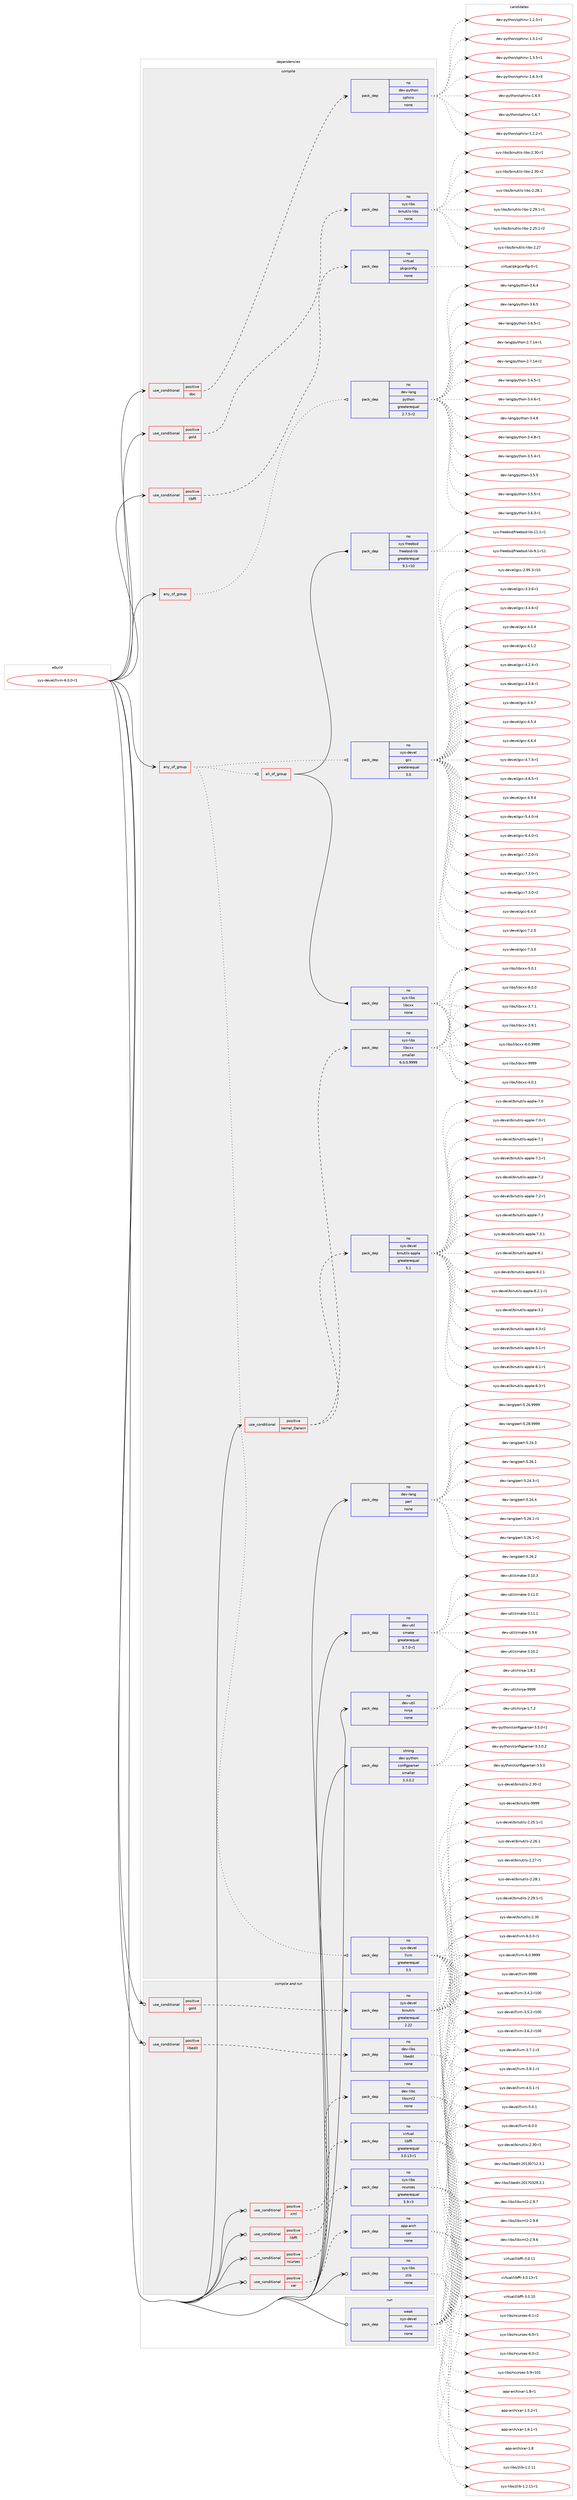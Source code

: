 digraph prolog {

# *************
# Graph options
# *************

newrank=true;
concentrate=true;
compound=true;
graph [rankdir=LR,fontname=Helvetica,fontsize=10,ranksep=1.5];#, ranksep=2.5, nodesep=0.2];
edge  [arrowhead=vee];
node  [fontname=Helvetica,fontsize=10];

# **********
# The ebuild
# **********

subgraph cluster_leftcol {
color=gray;
rank=same;
label=<<i>ebuild</i>>;
id [label="sys-devel/llvm-6.0.0-r1", color=red, width=4, href="../sys-devel/llvm-6.0.0-r1.svg"];
}

# ****************
# The dependencies
# ****************

subgraph cluster_midcol {
color=gray;
label=<<i>dependencies</i>>;
subgraph cluster_compile {
fillcolor="#eeeeee";
style=filled;
label=<<i>compile</i>>;
subgraph any40 {
dependency7113 [label=<<TABLE BORDER="0" CELLBORDER="1" CELLSPACING="0" CELLPADDING="4"><TR><TD CELLPADDING="10">any_of_group</TD></TR></TABLE>>, shape=none, color=red];subgraph pack6630 {
dependency7114 [label=<<TABLE BORDER="0" CELLBORDER="1" CELLSPACING="0" CELLPADDING="4" WIDTH="220"><TR><TD ROWSPAN="6" CELLPADDING="30">pack_dep</TD></TR><TR><TD WIDTH="110">no</TD></TR><TR><TD>dev-lang</TD></TR><TR><TD>python</TD></TR><TR><TD>greaterequal</TD></TR><TR><TD>2.7.5-r2</TD></TR></TABLE>>, shape=none, color=blue];
}
dependency7113:e -> dependency7114:w [weight=20,style="dotted",arrowhead="oinv"];
}
id:e -> dependency7113:w [weight=20,style="solid",arrowhead="vee"];
subgraph any41 {
dependency7115 [label=<<TABLE BORDER="0" CELLBORDER="1" CELLSPACING="0" CELLPADDING="4"><TR><TD CELLPADDING="10">any_of_group</TD></TR></TABLE>>, shape=none, color=red];subgraph pack6631 {
dependency7116 [label=<<TABLE BORDER="0" CELLBORDER="1" CELLSPACING="0" CELLPADDING="4" WIDTH="220"><TR><TD ROWSPAN="6" CELLPADDING="30">pack_dep</TD></TR><TR><TD WIDTH="110">no</TD></TR><TR><TD>sys-devel</TD></TR><TR><TD>gcc</TD></TR><TR><TD>greaterequal</TD></TR><TR><TD>3.0</TD></TR></TABLE>>, shape=none, color=blue];
}
dependency7115:e -> dependency7116:w [weight=20,style="dotted",arrowhead="oinv"];
subgraph pack6632 {
dependency7117 [label=<<TABLE BORDER="0" CELLBORDER="1" CELLSPACING="0" CELLPADDING="4" WIDTH="220"><TR><TD ROWSPAN="6" CELLPADDING="30">pack_dep</TD></TR><TR><TD WIDTH="110">no</TD></TR><TR><TD>sys-devel</TD></TR><TR><TD>llvm</TD></TR><TR><TD>greaterequal</TD></TR><TR><TD>3.5</TD></TR></TABLE>>, shape=none, color=blue];
}
dependency7115:e -> dependency7117:w [weight=20,style="dotted",arrowhead="oinv"];
subgraph all1 {
dependency7118 [label=<<TABLE BORDER="0" CELLBORDER="1" CELLSPACING="0" CELLPADDING="4"><TR><TD CELLPADDING="10">all_of_group</TD></TR></TABLE>>, shape=none, color=red];subgraph pack6633 {
dependency7119 [label=<<TABLE BORDER="0" CELLBORDER="1" CELLSPACING="0" CELLPADDING="4" WIDTH="220"><TR><TD ROWSPAN="6" CELLPADDING="30">pack_dep</TD></TR><TR><TD WIDTH="110">no</TD></TR><TR><TD>sys-freebsd</TD></TR><TR><TD>freebsd-lib</TD></TR><TR><TD>greaterequal</TD></TR><TR><TD>9.1-r10</TD></TR></TABLE>>, shape=none, color=blue];
}
dependency7118:e -> dependency7119:w [weight=20,style="solid",arrowhead="inv"];
subgraph pack6634 {
dependency7120 [label=<<TABLE BORDER="0" CELLBORDER="1" CELLSPACING="0" CELLPADDING="4" WIDTH="220"><TR><TD ROWSPAN="6" CELLPADDING="30">pack_dep</TD></TR><TR><TD WIDTH="110">no</TD></TR><TR><TD>sys-libs</TD></TR><TR><TD>libcxx</TD></TR><TR><TD>none</TD></TR><TR><TD></TD></TR></TABLE>>, shape=none, color=blue];
}
dependency7118:e -> dependency7120:w [weight=20,style="solid",arrowhead="inv"];
}
dependency7115:e -> dependency7118:w [weight=20,style="dotted",arrowhead="oinv"];
}
id:e -> dependency7115:w [weight=20,style="solid",arrowhead="vee"];
subgraph cond445 {
dependency7121 [label=<<TABLE BORDER="0" CELLBORDER="1" CELLSPACING="0" CELLPADDING="4"><TR><TD ROWSPAN="3" CELLPADDING="10">use_conditional</TD></TR><TR><TD>positive</TD></TR><TR><TD>doc</TD></TR></TABLE>>, shape=none, color=red];
subgraph pack6635 {
dependency7122 [label=<<TABLE BORDER="0" CELLBORDER="1" CELLSPACING="0" CELLPADDING="4" WIDTH="220"><TR><TD ROWSPAN="6" CELLPADDING="30">pack_dep</TD></TR><TR><TD WIDTH="110">no</TD></TR><TR><TD>dev-python</TD></TR><TR><TD>sphinx</TD></TR><TR><TD>none</TD></TR><TR><TD></TD></TR></TABLE>>, shape=none, color=blue];
}
dependency7121:e -> dependency7122:w [weight=20,style="dashed",arrowhead="vee"];
}
id:e -> dependency7121:w [weight=20,style="solid",arrowhead="vee"];
subgraph cond446 {
dependency7123 [label=<<TABLE BORDER="0" CELLBORDER="1" CELLSPACING="0" CELLPADDING="4"><TR><TD ROWSPAN="3" CELLPADDING="10">use_conditional</TD></TR><TR><TD>positive</TD></TR><TR><TD>gold</TD></TR></TABLE>>, shape=none, color=red];
subgraph pack6636 {
dependency7124 [label=<<TABLE BORDER="0" CELLBORDER="1" CELLSPACING="0" CELLPADDING="4" WIDTH="220"><TR><TD ROWSPAN="6" CELLPADDING="30">pack_dep</TD></TR><TR><TD WIDTH="110">no</TD></TR><TR><TD>sys-libs</TD></TR><TR><TD>binutils-libs</TD></TR><TR><TD>none</TD></TR><TR><TD></TD></TR></TABLE>>, shape=none, color=blue];
}
dependency7123:e -> dependency7124:w [weight=20,style="dashed",arrowhead="vee"];
}
id:e -> dependency7123:w [weight=20,style="solid",arrowhead="vee"];
subgraph cond447 {
dependency7125 [label=<<TABLE BORDER="0" CELLBORDER="1" CELLSPACING="0" CELLPADDING="4"><TR><TD ROWSPAN="3" CELLPADDING="10">use_conditional</TD></TR><TR><TD>positive</TD></TR><TR><TD>kernel_Darwin</TD></TR></TABLE>>, shape=none, color=red];
subgraph pack6637 {
dependency7126 [label=<<TABLE BORDER="0" CELLBORDER="1" CELLSPACING="0" CELLPADDING="4" WIDTH="220"><TR><TD ROWSPAN="6" CELLPADDING="30">pack_dep</TD></TR><TR><TD WIDTH="110">no</TD></TR><TR><TD>sys-libs</TD></TR><TR><TD>libcxx</TD></TR><TR><TD>smaller</TD></TR><TR><TD>6.0.0.9999</TD></TR></TABLE>>, shape=none, color=blue];
}
dependency7125:e -> dependency7126:w [weight=20,style="dashed",arrowhead="vee"];
subgraph pack6638 {
dependency7127 [label=<<TABLE BORDER="0" CELLBORDER="1" CELLSPACING="0" CELLPADDING="4" WIDTH="220"><TR><TD ROWSPAN="6" CELLPADDING="30">pack_dep</TD></TR><TR><TD WIDTH="110">no</TD></TR><TR><TD>sys-devel</TD></TR><TR><TD>binutils-apple</TD></TR><TR><TD>greaterequal</TD></TR><TR><TD>5.1</TD></TR></TABLE>>, shape=none, color=blue];
}
dependency7125:e -> dependency7127:w [weight=20,style="dashed",arrowhead="vee"];
}
id:e -> dependency7125:w [weight=20,style="solid",arrowhead="vee"];
subgraph cond448 {
dependency7128 [label=<<TABLE BORDER="0" CELLBORDER="1" CELLSPACING="0" CELLPADDING="4"><TR><TD ROWSPAN="3" CELLPADDING="10">use_conditional</TD></TR><TR><TD>positive</TD></TR><TR><TD>libffi</TD></TR></TABLE>>, shape=none, color=red];
subgraph pack6639 {
dependency7129 [label=<<TABLE BORDER="0" CELLBORDER="1" CELLSPACING="0" CELLPADDING="4" WIDTH="220"><TR><TD ROWSPAN="6" CELLPADDING="30">pack_dep</TD></TR><TR><TD WIDTH="110">no</TD></TR><TR><TD>virtual</TD></TR><TR><TD>pkgconfig</TD></TR><TR><TD>none</TD></TR><TR><TD></TD></TR></TABLE>>, shape=none, color=blue];
}
dependency7128:e -> dependency7129:w [weight=20,style="dashed",arrowhead="vee"];
}
id:e -> dependency7128:w [weight=20,style="solid",arrowhead="vee"];
subgraph pack6640 {
dependency7130 [label=<<TABLE BORDER="0" CELLBORDER="1" CELLSPACING="0" CELLPADDING="4" WIDTH="220"><TR><TD ROWSPAN="6" CELLPADDING="30">pack_dep</TD></TR><TR><TD WIDTH="110">no</TD></TR><TR><TD>dev-lang</TD></TR><TR><TD>perl</TD></TR><TR><TD>none</TD></TR><TR><TD></TD></TR></TABLE>>, shape=none, color=blue];
}
id:e -> dependency7130:w [weight=20,style="solid",arrowhead="vee"];
subgraph pack6641 {
dependency7131 [label=<<TABLE BORDER="0" CELLBORDER="1" CELLSPACING="0" CELLPADDING="4" WIDTH="220"><TR><TD ROWSPAN="6" CELLPADDING="30">pack_dep</TD></TR><TR><TD WIDTH="110">no</TD></TR><TR><TD>dev-util</TD></TR><TR><TD>cmake</TD></TR><TR><TD>greaterequal</TD></TR><TR><TD>3.7.0-r1</TD></TR></TABLE>>, shape=none, color=blue];
}
id:e -> dependency7131:w [weight=20,style="solid",arrowhead="vee"];
subgraph pack6642 {
dependency7132 [label=<<TABLE BORDER="0" CELLBORDER="1" CELLSPACING="0" CELLPADDING="4" WIDTH="220"><TR><TD ROWSPAN="6" CELLPADDING="30">pack_dep</TD></TR><TR><TD WIDTH="110">no</TD></TR><TR><TD>dev-util</TD></TR><TR><TD>ninja</TD></TR><TR><TD>none</TD></TR><TR><TD></TD></TR></TABLE>>, shape=none, color=blue];
}
id:e -> dependency7132:w [weight=20,style="solid",arrowhead="vee"];
subgraph pack6643 {
dependency7133 [label=<<TABLE BORDER="0" CELLBORDER="1" CELLSPACING="0" CELLPADDING="4" WIDTH="220"><TR><TD ROWSPAN="6" CELLPADDING="30">pack_dep</TD></TR><TR><TD WIDTH="110">strong</TD></TR><TR><TD>dev-python</TD></TR><TR><TD>configparser</TD></TR><TR><TD>smaller</TD></TR><TR><TD>3.3.0.2</TD></TR></TABLE>>, shape=none, color=blue];
}
id:e -> dependency7133:w [weight=20,style="solid",arrowhead="vee"];
}
subgraph cluster_compileandrun {
fillcolor="#eeeeee";
style=filled;
label=<<i>compile and run</i>>;
subgraph cond449 {
dependency7134 [label=<<TABLE BORDER="0" CELLBORDER="1" CELLSPACING="0" CELLPADDING="4"><TR><TD ROWSPAN="3" CELLPADDING="10">use_conditional</TD></TR><TR><TD>positive</TD></TR><TR><TD>gold</TD></TR></TABLE>>, shape=none, color=red];
subgraph pack6644 {
dependency7135 [label=<<TABLE BORDER="0" CELLBORDER="1" CELLSPACING="0" CELLPADDING="4" WIDTH="220"><TR><TD ROWSPAN="6" CELLPADDING="30">pack_dep</TD></TR><TR><TD WIDTH="110">no</TD></TR><TR><TD>sys-devel</TD></TR><TR><TD>binutils</TD></TR><TR><TD>greaterequal</TD></TR><TR><TD>2.22</TD></TR></TABLE>>, shape=none, color=blue];
}
dependency7134:e -> dependency7135:w [weight=20,style="dashed",arrowhead="vee"];
}
id:e -> dependency7134:w [weight=20,style="solid",arrowhead="odotvee"];
subgraph cond450 {
dependency7136 [label=<<TABLE BORDER="0" CELLBORDER="1" CELLSPACING="0" CELLPADDING="4"><TR><TD ROWSPAN="3" CELLPADDING="10">use_conditional</TD></TR><TR><TD>positive</TD></TR><TR><TD>libedit</TD></TR></TABLE>>, shape=none, color=red];
subgraph pack6645 {
dependency7137 [label=<<TABLE BORDER="0" CELLBORDER="1" CELLSPACING="0" CELLPADDING="4" WIDTH="220"><TR><TD ROWSPAN="6" CELLPADDING="30">pack_dep</TD></TR><TR><TD WIDTH="110">no</TD></TR><TR><TD>dev-libs</TD></TR><TR><TD>libedit</TD></TR><TR><TD>none</TD></TR><TR><TD></TD></TR></TABLE>>, shape=none, color=blue];
}
dependency7136:e -> dependency7137:w [weight=20,style="dashed",arrowhead="vee"];
}
id:e -> dependency7136:w [weight=20,style="solid",arrowhead="odotvee"];
subgraph cond451 {
dependency7138 [label=<<TABLE BORDER="0" CELLBORDER="1" CELLSPACING="0" CELLPADDING="4"><TR><TD ROWSPAN="3" CELLPADDING="10">use_conditional</TD></TR><TR><TD>positive</TD></TR><TR><TD>libffi</TD></TR></TABLE>>, shape=none, color=red];
subgraph pack6646 {
dependency7139 [label=<<TABLE BORDER="0" CELLBORDER="1" CELLSPACING="0" CELLPADDING="4" WIDTH="220"><TR><TD ROWSPAN="6" CELLPADDING="30">pack_dep</TD></TR><TR><TD WIDTH="110">no</TD></TR><TR><TD>virtual</TD></TR><TR><TD>libffi</TD></TR><TR><TD>greaterequal</TD></TR><TR><TD>3.0.13-r1</TD></TR></TABLE>>, shape=none, color=blue];
}
dependency7138:e -> dependency7139:w [weight=20,style="dashed",arrowhead="vee"];
}
id:e -> dependency7138:w [weight=20,style="solid",arrowhead="odotvee"];
subgraph cond452 {
dependency7140 [label=<<TABLE BORDER="0" CELLBORDER="1" CELLSPACING="0" CELLPADDING="4"><TR><TD ROWSPAN="3" CELLPADDING="10">use_conditional</TD></TR><TR><TD>positive</TD></TR><TR><TD>ncurses</TD></TR></TABLE>>, shape=none, color=red];
subgraph pack6647 {
dependency7141 [label=<<TABLE BORDER="0" CELLBORDER="1" CELLSPACING="0" CELLPADDING="4" WIDTH="220"><TR><TD ROWSPAN="6" CELLPADDING="30">pack_dep</TD></TR><TR><TD WIDTH="110">no</TD></TR><TR><TD>sys-libs</TD></TR><TR><TD>ncurses</TD></TR><TR><TD>greaterequal</TD></TR><TR><TD>5.9-r3</TD></TR></TABLE>>, shape=none, color=blue];
}
dependency7140:e -> dependency7141:w [weight=20,style="dashed",arrowhead="vee"];
}
id:e -> dependency7140:w [weight=20,style="solid",arrowhead="odotvee"];
subgraph cond453 {
dependency7142 [label=<<TABLE BORDER="0" CELLBORDER="1" CELLSPACING="0" CELLPADDING="4"><TR><TD ROWSPAN="3" CELLPADDING="10">use_conditional</TD></TR><TR><TD>positive</TD></TR><TR><TD>xar</TD></TR></TABLE>>, shape=none, color=red];
subgraph pack6648 {
dependency7143 [label=<<TABLE BORDER="0" CELLBORDER="1" CELLSPACING="0" CELLPADDING="4" WIDTH="220"><TR><TD ROWSPAN="6" CELLPADDING="30">pack_dep</TD></TR><TR><TD WIDTH="110">no</TD></TR><TR><TD>app-arch</TD></TR><TR><TD>xar</TD></TR><TR><TD>none</TD></TR><TR><TD></TD></TR></TABLE>>, shape=none, color=blue];
}
dependency7142:e -> dependency7143:w [weight=20,style="dashed",arrowhead="vee"];
}
id:e -> dependency7142:w [weight=20,style="solid",arrowhead="odotvee"];
subgraph cond454 {
dependency7144 [label=<<TABLE BORDER="0" CELLBORDER="1" CELLSPACING="0" CELLPADDING="4"><TR><TD ROWSPAN="3" CELLPADDING="10">use_conditional</TD></TR><TR><TD>positive</TD></TR><TR><TD>xml</TD></TR></TABLE>>, shape=none, color=red];
subgraph pack6649 {
dependency7145 [label=<<TABLE BORDER="0" CELLBORDER="1" CELLSPACING="0" CELLPADDING="4" WIDTH="220"><TR><TD ROWSPAN="6" CELLPADDING="30">pack_dep</TD></TR><TR><TD WIDTH="110">no</TD></TR><TR><TD>dev-libs</TD></TR><TR><TD>libxml2</TD></TR><TR><TD>none</TD></TR><TR><TD></TD></TR></TABLE>>, shape=none, color=blue];
}
dependency7144:e -> dependency7145:w [weight=20,style="dashed",arrowhead="vee"];
}
id:e -> dependency7144:w [weight=20,style="solid",arrowhead="odotvee"];
subgraph pack6650 {
dependency7146 [label=<<TABLE BORDER="0" CELLBORDER="1" CELLSPACING="0" CELLPADDING="4" WIDTH="220"><TR><TD ROWSPAN="6" CELLPADDING="30">pack_dep</TD></TR><TR><TD WIDTH="110">no</TD></TR><TR><TD>sys-libs</TD></TR><TR><TD>zlib</TD></TR><TR><TD>none</TD></TR><TR><TD></TD></TR></TABLE>>, shape=none, color=blue];
}
id:e -> dependency7146:w [weight=20,style="solid",arrowhead="odotvee"];
}
subgraph cluster_run {
fillcolor="#eeeeee";
style=filled;
label=<<i>run</i>>;
subgraph pack6651 {
dependency7147 [label=<<TABLE BORDER="0" CELLBORDER="1" CELLSPACING="0" CELLPADDING="4" WIDTH="220"><TR><TD ROWSPAN="6" CELLPADDING="30">pack_dep</TD></TR><TR><TD WIDTH="110">weak</TD></TR><TR><TD>sys-devel</TD></TR><TR><TD>llvm</TD></TR><TR><TD>none</TD></TR><TR><TD></TD></TR></TABLE>>, shape=none, color=blue];
}
id:e -> dependency7147:w [weight=20,style="solid",arrowhead="odot"];
}
}

# **************
# The candidates
# **************

subgraph cluster_choices {
rank=same;
color=gray;
label=<<i>candidates</i>>;

subgraph choice6630 {
color=black;
nodesep=1;
choice100101118451089711010347112121116104111110455046554649524511449 [label="dev-lang/python-2.7.14-r1", color=red, width=4,href="../dev-lang/python-2.7.14-r1.svg"];
choice100101118451089711010347112121116104111110455046554649524511450 [label="dev-lang/python-2.7.14-r2", color=red, width=4,href="../dev-lang/python-2.7.14-r2.svg"];
choice1001011184510897110103471121211161041111104551465246534511449 [label="dev-lang/python-3.4.5-r1", color=red, width=4,href="../dev-lang/python-3.4.5-r1.svg"];
choice1001011184510897110103471121211161041111104551465246544511449 [label="dev-lang/python-3.4.6-r1", color=red, width=4,href="../dev-lang/python-3.4.6-r1.svg"];
choice100101118451089711010347112121116104111110455146524656 [label="dev-lang/python-3.4.8", color=red, width=4,href="../dev-lang/python-3.4.8.svg"];
choice1001011184510897110103471121211161041111104551465246564511449 [label="dev-lang/python-3.4.8-r1", color=red, width=4,href="../dev-lang/python-3.4.8-r1.svg"];
choice1001011184510897110103471121211161041111104551465346524511449 [label="dev-lang/python-3.5.4-r1", color=red, width=4,href="../dev-lang/python-3.5.4-r1.svg"];
choice100101118451089711010347112121116104111110455146534653 [label="dev-lang/python-3.5.5", color=red, width=4,href="../dev-lang/python-3.5.5.svg"];
choice1001011184510897110103471121211161041111104551465346534511449 [label="dev-lang/python-3.5.5-r1", color=red, width=4,href="../dev-lang/python-3.5.5-r1.svg"];
choice1001011184510897110103471121211161041111104551465446514511449 [label="dev-lang/python-3.6.3-r1", color=red, width=4,href="../dev-lang/python-3.6.3-r1.svg"];
choice100101118451089711010347112121116104111110455146544652 [label="dev-lang/python-3.6.4", color=red, width=4,href="../dev-lang/python-3.6.4.svg"];
choice100101118451089711010347112121116104111110455146544653 [label="dev-lang/python-3.6.5", color=red, width=4,href="../dev-lang/python-3.6.5.svg"];
choice1001011184510897110103471121211161041111104551465446534511449 [label="dev-lang/python-3.6.5-r1", color=red, width=4,href="../dev-lang/python-3.6.5-r1.svg"];
dependency7114:e -> choice100101118451089711010347112121116104111110455046554649524511449:w [style=dotted,weight="100"];
dependency7114:e -> choice100101118451089711010347112121116104111110455046554649524511450:w [style=dotted,weight="100"];
dependency7114:e -> choice1001011184510897110103471121211161041111104551465246534511449:w [style=dotted,weight="100"];
dependency7114:e -> choice1001011184510897110103471121211161041111104551465246544511449:w [style=dotted,weight="100"];
dependency7114:e -> choice100101118451089711010347112121116104111110455146524656:w [style=dotted,weight="100"];
dependency7114:e -> choice1001011184510897110103471121211161041111104551465246564511449:w [style=dotted,weight="100"];
dependency7114:e -> choice1001011184510897110103471121211161041111104551465346524511449:w [style=dotted,weight="100"];
dependency7114:e -> choice100101118451089711010347112121116104111110455146534653:w [style=dotted,weight="100"];
dependency7114:e -> choice1001011184510897110103471121211161041111104551465346534511449:w [style=dotted,weight="100"];
dependency7114:e -> choice1001011184510897110103471121211161041111104551465446514511449:w [style=dotted,weight="100"];
dependency7114:e -> choice100101118451089711010347112121116104111110455146544652:w [style=dotted,weight="100"];
dependency7114:e -> choice100101118451089711010347112121116104111110455146544653:w [style=dotted,weight="100"];
dependency7114:e -> choice1001011184510897110103471121211161041111104551465446534511449:w [style=dotted,weight="100"];
}
subgraph choice6631 {
color=black;
nodesep=1;
choice11512111545100101118101108471039999455446524648 [label="sys-devel/gcc-6.4.0", color=red, width=4,href="../sys-devel/gcc-6.4.0.svg"];
choice11512111545100101118101108471039999455546504648 [label="sys-devel/gcc-7.2.0", color=red, width=4,href="../sys-devel/gcc-7.2.0.svg"];
choice11512111545100101118101108471039999455546514648 [label="sys-devel/gcc-7.3.0", color=red, width=4,href="../sys-devel/gcc-7.3.0.svg"];
choice1151211154510010111810110847103999945504657534651451144948 [label="sys-devel/gcc-2.95.3-r10", color=red, width=4,href="../sys-devel/gcc-2.95.3-r10.svg"];
choice115121115451001011181011084710399994551465146544511449 [label="sys-devel/gcc-3.3.6-r1", color=red, width=4,href="../sys-devel/gcc-3.3.6-r1.svg"];
choice115121115451001011181011084710399994551465246544511450 [label="sys-devel/gcc-3.4.6-r2", color=red, width=4,href="../sys-devel/gcc-3.4.6-r2.svg"];
choice11512111545100101118101108471039999455246484652 [label="sys-devel/gcc-4.0.4", color=red, width=4,href="../sys-devel/gcc-4.0.4.svg"];
choice11512111545100101118101108471039999455246494650 [label="sys-devel/gcc-4.1.2", color=red, width=4,href="../sys-devel/gcc-4.1.2.svg"];
choice115121115451001011181011084710399994552465046524511449 [label="sys-devel/gcc-4.2.4-r1", color=red, width=4,href="../sys-devel/gcc-4.2.4-r1.svg"];
choice115121115451001011181011084710399994552465146544511449 [label="sys-devel/gcc-4.3.6-r1", color=red, width=4,href="../sys-devel/gcc-4.3.6-r1.svg"];
choice11512111545100101118101108471039999455246524655 [label="sys-devel/gcc-4.4.7", color=red, width=4,href="../sys-devel/gcc-4.4.7.svg"];
choice11512111545100101118101108471039999455246534652 [label="sys-devel/gcc-4.5.4", color=red, width=4,href="../sys-devel/gcc-4.5.4.svg"];
choice11512111545100101118101108471039999455246544652 [label="sys-devel/gcc-4.6.4", color=red, width=4,href="../sys-devel/gcc-4.6.4.svg"];
choice115121115451001011181011084710399994552465546524511449 [label="sys-devel/gcc-4.7.4-r1", color=red, width=4,href="../sys-devel/gcc-4.7.4-r1.svg"];
choice115121115451001011181011084710399994552465646534511449 [label="sys-devel/gcc-4.8.5-r1", color=red, width=4,href="../sys-devel/gcc-4.8.5-r1.svg"];
choice11512111545100101118101108471039999455246574652 [label="sys-devel/gcc-4.9.4", color=red, width=4,href="../sys-devel/gcc-4.9.4.svg"];
choice115121115451001011181011084710399994553465246484511452 [label="sys-devel/gcc-5.4.0-r4", color=red, width=4,href="../sys-devel/gcc-5.4.0-r4.svg"];
choice115121115451001011181011084710399994554465246484511449 [label="sys-devel/gcc-6.4.0-r1", color=red, width=4,href="../sys-devel/gcc-6.4.0-r1.svg"];
choice115121115451001011181011084710399994555465046484511449 [label="sys-devel/gcc-7.2.0-r1", color=red, width=4,href="../sys-devel/gcc-7.2.0-r1.svg"];
choice115121115451001011181011084710399994555465146484511449 [label="sys-devel/gcc-7.3.0-r1", color=red, width=4,href="../sys-devel/gcc-7.3.0-r1.svg"];
choice115121115451001011181011084710399994555465146484511450 [label="sys-devel/gcc-7.3.0-r2", color=red, width=4,href="../sys-devel/gcc-7.3.0-r2.svg"];
dependency7116:e -> choice11512111545100101118101108471039999455446524648:w [style=dotted,weight="100"];
dependency7116:e -> choice11512111545100101118101108471039999455546504648:w [style=dotted,weight="100"];
dependency7116:e -> choice11512111545100101118101108471039999455546514648:w [style=dotted,weight="100"];
dependency7116:e -> choice1151211154510010111810110847103999945504657534651451144948:w [style=dotted,weight="100"];
dependency7116:e -> choice115121115451001011181011084710399994551465146544511449:w [style=dotted,weight="100"];
dependency7116:e -> choice115121115451001011181011084710399994551465246544511450:w [style=dotted,weight="100"];
dependency7116:e -> choice11512111545100101118101108471039999455246484652:w [style=dotted,weight="100"];
dependency7116:e -> choice11512111545100101118101108471039999455246494650:w [style=dotted,weight="100"];
dependency7116:e -> choice115121115451001011181011084710399994552465046524511449:w [style=dotted,weight="100"];
dependency7116:e -> choice115121115451001011181011084710399994552465146544511449:w [style=dotted,weight="100"];
dependency7116:e -> choice11512111545100101118101108471039999455246524655:w [style=dotted,weight="100"];
dependency7116:e -> choice11512111545100101118101108471039999455246534652:w [style=dotted,weight="100"];
dependency7116:e -> choice11512111545100101118101108471039999455246544652:w [style=dotted,weight="100"];
dependency7116:e -> choice115121115451001011181011084710399994552465546524511449:w [style=dotted,weight="100"];
dependency7116:e -> choice115121115451001011181011084710399994552465646534511449:w [style=dotted,weight="100"];
dependency7116:e -> choice11512111545100101118101108471039999455246574652:w [style=dotted,weight="100"];
dependency7116:e -> choice115121115451001011181011084710399994553465246484511452:w [style=dotted,weight="100"];
dependency7116:e -> choice115121115451001011181011084710399994554465246484511449:w [style=dotted,weight="100"];
dependency7116:e -> choice115121115451001011181011084710399994555465046484511449:w [style=dotted,weight="100"];
dependency7116:e -> choice115121115451001011181011084710399994555465146484511449:w [style=dotted,weight="100"];
dependency7116:e -> choice115121115451001011181011084710399994555465146484511450:w [style=dotted,weight="100"];
}
subgraph choice6632 {
color=black;
nodesep=1;
choice115121115451001011181011084710810811810945514652465045114494848 [label="sys-devel/llvm-3.4.2-r100", color=red, width=4,href="../sys-devel/llvm-3.4.2-r100.svg"];
choice115121115451001011181011084710810811810945514653465045114494848 [label="sys-devel/llvm-3.5.2-r100", color=red, width=4,href="../sys-devel/llvm-3.5.2-r100.svg"];
choice115121115451001011181011084710810811810945514654465045114494848 [label="sys-devel/llvm-3.6.2-r100", color=red, width=4,href="../sys-devel/llvm-3.6.2-r100.svg"];
choice11512111545100101118101108471081081181094551465546494511451 [label="sys-devel/llvm-3.7.1-r3", color=red, width=4,href="../sys-devel/llvm-3.7.1-r3.svg"];
choice11512111545100101118101108471081081181094551465746494511449 [label="sys-devel/llvm-3.9.1-r1", color=red, width=4,href="../sys-devel/llvm-3.9.1-r1.svg"];
choice11512111545100101118101108471081081181094552464846494511449 [label="sys-devel/llvm-4.0.1-r1", color=red, width=4,href="../sys-devel/llvm-4.0.1-r1.svg"];
choice1151211154510010111810110847108108118109455346484649 [label="sys-devel/llvm-5.0.1", color=red, width=4,href="../sys-devel/llvm-5.0.1.svg"];
choice1151211154510010111810110847108108118109455446484648 [label="sys-devel/llvm-6.0.0", color=red, width=4,href="../sys-devel/llvm-6.0.0.svg"];
choice11512111545100101118101108471081081181094554464846484511449 [label="sys-devel/llvm-6.0.0-r1", color=red, width=4,href="../sys-devel/llvm-6.0.0-r1.svg"];
choice1151211154510010111810110847108108118109455446484657575757 [label="sys-devel/llvm-6.0.9999", color=red, width=4,href="../sys-devel/llvm-6.0.9999.svg"];
choice11512111545100101118101108471081081181094557575757 [label="sys-devel/llvm-9999", color=red, width=4,href="../sys-devel/llvm-9999.svg"];
dependency7117:e -> choice115121115451001011181011084710810811810945514652465045114494848:w [style=dotted,weight="100"];
dependency7117:e -> choice115121115451001011181011084710810811810945514653465045114494848:w [style=dotted,weight="100"];
dependency7117:e -> choice115121115451001011181011084710810811810945514654465045114494848:w [style=dotted,weight="100"];
dependency7117:e -> choice11512111545100101118101108471081081181094551465546494511451:w [style=dotted,weight="100"];
dependency7117:e -> choice11512111545100101118101108471081081181094551465746494511449:w [style=dotted,weight="100"];
dependency7117:e -> choice11512111545100101118101108471081081181094552464846494511449:w [style=dotted,weight="100"];
dependency7117:e -> choice1151211154510010111810110847108108118109455346484649:w [style=dotted,weight="100"];
dependency7117:e -> choice1151211154510010111810110847108108118109455446484648:w [style=dotted,weight="100"];
dependency7117:e -> choice11512111545100101118101108471081081181094554464846484511449:w [style=dotted,weight="100"];
dependency7117:e -> choice1151211154510010111810110847108108118109455446484657575757:w [style=dotted,weight="100"];
dependency7117:e -> choice11512111545100101118101108471081081181094557575757:w [style=dotted,weight="100"];
}
subgraph choice6633 {
color=black;
nodesep=1;
choice11512111545102114101101981151004710211410110198115100451081059845494946494511449 [label="sys-freebsd/freebsd-lib-11.1-r1", color=red, width=4,href="../sys-freebsd/freebsd-lib-11.1-r1.svg"];
choice11512111545102114101101981151004710211410110198115100451081059845574649451144949 [label="sys-freebsd/freebsd-lib-9.1-r11", color=red, width=4,href="../sys-freebsd/freebsd-lib-9.1-r11.svg"];
dependency7119:e -> choice11512111545102114101101981151004710211410110198115100451081059845494946494511449:w [style=dotted,weight="100"];
dependency7119:e -> choice11512111545102114101101981151004710211410110198115100451081059845574649451144949:w [style=dotted,weight="100"];
}
subgraph choice6634 {
color=black;
nodesep=1;
choice1151211154510810598115471081059899120120455146554649 [label="sys-libs/libcxx-3.7.1", color=red, width=4,href="../sys-libs/libcxx-3.7.1.svg"];
choice1151211154510810598115471081059899120120455146574649 [label="sys-libs/libcxx-3.9.1", color=red, width=4,href="../sys-libs/libcxx-3.9.1.svg"];
choice1151211154510810598115471081059899120120455246484649 [label="sys-libs/libcxx-4.0.1", color=red, width=4,href="../sys-libs/libcxx-4.0.1.svg"];
choice1151211154510810598115471081059899120120455346484649 [label="sys-libs/libcxx-5.0.1", color=red, width=4,href="../sys-libs/libcxx-5.0.1.svg"];
choice1151211154510810598115471081059899120120455446484648 [label="sys-libs/libcxx-6.0.0", color=red, width=4,href="../sys-libs/libcxx-6.0.0.svg"];
choice1151211154510810598115471081059899120120455446484657575757 [label="sys-libs/libcxx-6.0.9999", color=red, width=4,href="../sys-libs/libcxx-6.0.9999.svg"];
choice11512111545108105981154710810598991201204557575757 [label="sys-libs/libcxx-9999", color=red, width=4,href="../sys-libs/libcxx-9999.svg"];
dependency7120:e -> choice1151211154510810598115471081059899120120455146554649:w [style=dotted,weight="100"];
dependency7120:e -> choice1151211154510810598115471081059899120120455146574649:w [style=dotted,weight="100"];
dependency7120:e -> choice1151211154510810598115471081059899120120455246484649:w [style=dotted,weight="100"];
dependency7120:e -> choice1151211154510810598115471081059899120120455346484649:w [style=dotted,weight="100"];
dependency7120:e -> choice1151211154510810598115471081059899120120455446484648:w [style=dotted,weight="100"];
dependency7120:e -> choice1151211154510810598115471081059899120120455446484657575757:w [style=dotted,weight="100"];
dependency7120:e -> choice11512111545108105981154710810598991201204557575757:w [style=dotted,weight="100"];
}
subgraph choice6635 {
color=black;
nodesep=1;
choice10010111845112121116104111110471151121041051101204549465046504511449 [label="dev-python/sphinx-1.2.2-r1", color=red, width=4,href="../dev-python/sphinx-1.2.2-r1.svg"];
choice10010111845112121116104111110471151121041051101204549465046514511449 [label="dev-python/sphinx-1.2.3-r1", color=red, width=4,href="../dev-python/sphinx-1.2.3-r1.svg"];
choice10010111845112121116104111110471151121041051101204549465146494511450 [label="dev-python/sphinx-1.3.1-r2", color=red, width=4,href="../dev-python/sphinx-1.3.1-r2.svg"];
choice10010111845112121116104111110471151121041051101204549465146534511449 [label="dev-python/sphinx-1.3.5-r1", color=red, width=4,href="../dev-python/sphinx-1.3.5-r1.svg"];
choice10010111845112121116104111110471151121041051101204549465446514511451 [label="dev-python/sphinx-1.6.3-r3", color=red, width=4,href="../dev-python/sphinx-1.6.3-r3.svg"];
choice1001011184511212111610411111047115112104105110120454946544653 [label="dev-python/sphinx-1.6.5", color=red, width=4,href="../dev-python/sphinx-1.6.5.svg"];
choice1001011184511212111610411111047115112104105110120454946544655 [label="dev-python/sphinx-1.6.7", color=red, width=4,href="../dev-python/sphinx-1.6.7.svg"];
dependency7122:e -> choice10010111845112121116104111110471151121041051101204549465046504511449:w [style=dotted,weight="100"];
dependency7122:e -> choice10010111845112121116104111110471151121041051101204549465046514511449:w [style=dotted,weight="100"];
dependency7122:e -> choice10010111845112121116104111110471151121041051101204549465146494511450:w [style=dotted,weight="100"];
dependency7122:e -> choice10010111845112121116104111110471151121041051101204549465146534511449:w [style=dotted,weight="100"];
dependency7122:e -> choice10010111845112121116104111110471151121041051101204549465446514511451:w [style=dotted,weight="100"];
dependency7122:e -> choice1001011184511212111610411111047115112104105110120454946544653:w [style=dotted,weight="100"];
dependency7122:e -> choice1001011184511212111610411111047115112104105110120454946544655:w [style=dotted,weight="100"];
}
subgraph choice6636 {
color=black;
nodesep=1;
choice115121115451081059811547981051101171161051081154510810598115455046505346494511450 [label="sys-libs/binutils-libs-2.25.1-r2", color=red, width=4,href="../sys-libs/binutils-libs-2.25.1-r2.svg"];
choice1151211154510810598115479810511011711610510811545108105981154550465055 [label="sys-libs/binutils-libs-2.27", color=red, width=4,href="../sys-libs/binutils-libs-2.27.svg"];
choice11512111545108105981154798105110117116105108115451081059811545504650564649 [label="sys-libs/binutils-libs-2.28.1", color=red, width=4,href="../sys-libs/binutils-libs-2.28.1.svg"];
choice115121115451081059811547981051101171161051081154510810598115455046505746494511449 [label="sys-libs/binutils-libs-2.29.1-r1", color=red, width=4,href="../sys-libs/binutils-libs-2.29.1-r1.svg"];
choice11512111545108105981154798105110117116105108115451081059811545504651484511449 [label="sys-libs/binutils-libs-2.30-r1", color=red, width=4,href="../sys-libs/binutils-libs-2.30-r1.svg"];
choice11512111545108105981154798105110117116105108115451081059811545504651484511450 [label="sys-libs/binutils-libs-2.30-r2", color=red, width=4,href="../sys-libs/binutils-libs-2.30-r2.svg"];
dependency7124:e -> choice115121115451081059811547981051101171161051081154510810598115455046505346494511450:w [style=dotted,weight="100"];
dependency7124:e -> choice1151211154510810598115479810511011711610510811545108105981154550465055:w [style=dotted,weight="100"];
dependency7124:e -> choice11512111545108105981154798105110117116105108115451081059811545504650564649:w [style=dotted,weight="100"];
dependency7124:e -> choice115121115451081059811547981051101171161051081154510810598115455046505746494511449:w [style=dotted,weight="100"];
dependency7124:e -> choice11512111545108105981154798105110117116105108115451081059811545504651484511449:w [style=dotted,weight="100"];
dependency7124:e -> choice11512111545108105981154798105110117116105108115451081059811545504651484511450:w [style=dotted,weight="100"];
}
subgraph choice6637 {
color=black;
nodesep=1;
choice1151211154510810598115471081059899120120455146554649 [label="sys-libs/libcxx-3.7.1", color=red, width=4,href="../sys-libs/libcxx-3.7.1.svg"];
choice1151211154510810598115471081059899120120455146574649 [label="sys-libs/libcxx-3.9.1", color=red, width=4,href="../sys-libs/libcxx-3.9.1.svg"];
choice1151211154510810598115471081059899120120455246484649 [label="sys-libs/libcxx-4.0.1", color=red, width=4,href="../sys-libs/libcxx-4.0.1.svg"];
choice1151211154510810598115471081059899120120455346484649 [label="sys-libs/libcxx-5.0.1", color=red, width=4,href="../sys-libs/libcxx-5.0.1.svg"];
choice1151211154510810598115471081059899120120455446484648 [label="sys-libs/libcxx-6.0.0", color=red, width=4,href="../sys-libs/libcxx-6.0.0.svg"];
choice1151211154510810598115471081059899120120455446484657575757 [label="sys-libs/libcxx-6.0.9999", color=red, width=4,href="../sys-libs/libcxx-6.0.9999.svg"];
choice11512111545108105981154710810598991201204557575757 [label="sys-libs/libcxx-9999", color=red, width=4,href="../sys-libs/libcxx-9999.svg"];
dependency7126:e -> choice1151211154510810598115471081059899120120455146554649:w [style=dotted,weight="100"];
dependency7126:e -> choice1151211154510810598115471081059899120120455146574649:w [style=dotted,weight="100"];
dependency7126:e -> choice1151211154510810598115471081059899120120455246484649:w [style=dotted,weight="100"];
dependency7126:e -> choice1151211154510810598115471081059899120120455346484649:w [style=dotted,weight="100"];
dependency7126:e -> choice1151211154510810598115471081059899120120455446484648:w [style=dotted,weight="100"];
dependency7126:e -> choice1151211154510810598115471081059899120120455446484657575757:w [style=dotted,weight="100"];
dependency7126:e -> choice11512111545108105981154710810598991201204557575757:w [style=dotted,weight="100"];
}
subgraph choice6638 {
color=black;
nodesep=1;
choice115121115451001011181011084798105110117116105108115459711211210810145514650 [label="sys-devel/binutils-apple-3.2", color=red, width=4,href="../sys-devel/binutils-apple-3.2.svg"];
choice1151211154510010111810110847981051101171161051081154597112112108101455246514511450 [label="sys-devel/binutils-apple-4.3-r2", color=red, width=4,href="../sys-devel/binutils-apple-4.3-r2.svg"];
choice1151211154510010111810110847981051101171161051081154597112112108101455346494511449 [label="sys-devel/binutils-apple-5.1-r1", color=red, width=4,href="../sys-devel/binutils-apple-5.1-r1.svg"];
choice1151211154510010111810110847981051101171161051081154597112112108101455446494511449 [label="sys-devel/binutils-apple-6.1-r1", color=red, width=4,href="../sys-devel/binutils-apple-6.1-r1.svg"];
choice1151211154510010111810110847981051101171161051081154597112112108101455446514511449 [label="sys-devel/binutils-apple-6.3-r1", color=red, width=4,href="../sys-devel/binutils-apple-6.3-r1.svg"];
choice115121115451001011181011084798105110117116105108115459711211210810145554648 [label="sys-devel/binutils-apple-7.0", color=red, width=4,href="../sys-devel/binutils-apple-7.0.svg"];
choice1151211154510010111810110847981051101171161051081154597112112108101455546484511449 [label="sys-devel/binutils-apple-7.0-r1", color=red, width=4,href="../sys-devel/binutils-apple-7.0-r1.svg"];
choice115121115451001011181011084798105110117116105108115459711211210810145554649 [label="sys-devel/binutils-apple-7.1", color=red, width=4,href="../sys-devel/binutils-apple-7.1.svg"];
choice1151211154510010111810110847981051101171161051081154597112112108101455546494511449 [label="sys-devel/binutils-apple-7.1-r1", color=red, width=4,href="../sys-devel/binutils-apple-7.1-r1.svg"];
choice115121115451001011181011084798105110117116105108115459711211210810145554650 [label="sys-devel/binutils-apple-7.2", color=red, width=4,href="../sys-devel/binutils-apple-7.2.svg"];
choice1151211154510010111810110847981051101171161051081154597112112108101455546504511449 [label="sys-devel/binutils-apple-7.2-r1", color=red, width=4,href="../sys-devel/binutils-apple-7.2-r1.svg"];
choice115121115451001011181011084798105110117116105108115459711211210810145554651 [label="sys-devel/binutils-apple-7.3", color=red, width=4,href="../sys-devel/binutils-apple-7.3.svg"];
choice1151211154510010111810110847981051101171161051081154597112112108101455546514649 [label="sys-devel/binutils-apple-7.3.1", color=red, width=4,href="../sys-devel/binutils-apple-7.3.1.svg"];
choice115121115451001011181011084798105110117116105108115459711211210810145564649 [label="sys-devel/binutils-apple-8.1", color=red, width=4,href="../sys-devel/binutils-apple-8.1.svg"];
choice1151211154510010111810110847981051101171161051081154597112112108101455646504649 [label="sys-devel/binutils-apple-8.2.1", color=red, width=4,href="../sys-devel/binutils-apple-8.2.1.svg"];
choice11512111545100101118101108479810511011711610510811545971121121081014556465046494511449 [label="sys-devel/binutils-apple-8.2.1-r1", color=red, width=4,href="../sys-devel/binutils-apple-8.2.1-r1.svg"];
dependency7127:e -> choice115121115451001011181011084798105110117116105108115459711211210810145514650:w [style=dotted,weight="100"];
dependency7127:e -> choice1151211154510010111810110847981051101171161051081154597112112108101455246514511450:w [style=dotted,weight="100"];
dependency7127:e -> choice1151211154510010111810110847981051101171161051081154597112112108101455346494511449:w [style=dotted,weight="100"];
dependency7127:e -> choice1151211154510010111810110847981051101171161051081154597112112108101455446494511449:w [style=dotted,weight="100"];
dependency7127:e -> choice1151211154510010111810110847981051101171161051081154597112112108101455446514511449:w [style=dotted,weight="100"];
dependency7127:e -> choice115121115451001011181011084798105110117116105108115459711211210810145554648:w [style=dotted,weight="100"];
dependency7127:e -> choice1151211154510010111810110847981051101171161051081154597112112108101455546484511449:w [style=dotted,weight="100"];
dependency7127:e -> choice115121115451001011181011084798105110117116105108115459711211210810145554649:w [style=dotted,weight="100"];
dependency7127:e -> choice1151211154510010111810110847981051101171161051081154597112112108101455546494511449:w [style=dotted,weight="100"];
dependency7127:e -> choice115121115451001011181011084798105110117116105108115459711211210810145554650:w [style=dotted,weight="100"];
dependency7127:e -> choice1151211154510010111810110847981051101171161051081154597112112108101455546504511449:w [style=dotted,weight="100"];
dependency7127:e -> choice115121115451001011181011084798105110117116105108115459711211210810145554651:w [style=dotted,weight="100"];
dependency7127:e -> choice1151211154510010111810110847981051101171161051081154597112112108101455546514649:w [style=dotted,weight="100"];
dependency7127:e -> choice115121115451001011181011084798105110117116105108115459711211210810145564649:w [style=dotted,weight="100"];
dependency7127:e -> choice1151211154510010111810110847981051101171161051081154597112112108101455646504649:w [style=dotted,weight="100"];
dependency7127:e -> choice11512111545100101118101108479810511011711610510811545971121121081014556465046494511449:w [style=dotted,weight="100"];
}
subgraph choice6639 {
color=black;
nodesep=1;
choice11810511411611797108471121071039911111010210510345484511449 [label="virtual/pkgconfig-0-r1", color=red, width=4,href="../virtual/pkgconfig-0-r1.svg"];
dependency7129:e -> choice11810511411611797108471121071039911111010210510345484511449:w [style=dotted,weight="100"];
}
subgraph choice6640 {
color=black;
nodesep=1;
choice10010111845108971101034711210111410845534650524651 [label="dev-lang/perl-5.24.3", color=red, width=4,href="../dev-lang/perl-5.24.3.svg"];
choice10010111845108971101034711210111410845534650544649 [label="dev-lang/perl-5.26.1", color=red, width=4,href="../dev-lang/perl-5.26.1.svg"];
choice100101118451089711010347112101114108455346505246514511449 [label="dev-lang/perl-5.24.3-r1", color=red, width=4,href="../dev-lang/perl-5.24.3-r1.svg"];
choice10010111845108971101034711210111410845534650524652 [label="dev-lang/perl-5.24.4", color=red, width=4,href="../dev-lang/perl-5.24.4.svg"];
choice100101118451089711010347112101114108455346505446494511449 [label="dev-lang/perl-5.26.1-r1", color=red, width=4,href="../dev-lang/perl-5.26.1-r1.svg"];
choice100101118451089711010347112101114108455346505446494511450 [label="dev-lang/perl-5.26.1-r2", color=red, width=4,href="../dev-lang/perl-5.26.1-r2.svg"];
choice10010111845108971101034711210111410845534650544650 [label="dev-lang/perl-5.26.2", color=red, width=4,href="../dev-lang/perl-5.26.2.svg"];
choice10010111845108971101034711210111410845534650544657575757 [label="dev-lang/perl-5.26.9999", color=red, width=4,href="../dev-lang/perl-5.26.9999.svg"];
choice10010111845108971101034711210111410845534650564657575757 [label="dev-lang/perl-5.28.9999", color=red, width=4,href="../dev-lang/perl-5.28.9999.svg"];
dependency7130:e -> choice10010111845108971101034711210111410845534650524651:w [style=dotted,weight="100"];
dependency7130:e -> choice10010111845108971101034711210111410845534650544649:w [style=dotted,weight="100"];
dependency7130:e -> choice100101118451089711010347112101114108455346505246514511449:w [style=dotted,weight="100"];
dependency7130:e -> choice10010111845108971101034711210111410845534650524652:w [style=dotted,weight="100"];
dependency7130:e -> choice100101118451089711010347112101114108455346505446494511449:w [style=dotted,weight="100"];
dependency7130:e -> choice100101118451089711010347112101114108455346505446494511450:w [style=dotted,weight="100"];
dependency7130:e -> choice10010111845108971101034711210111410845534650544650:w [style=dotted,weight="100"];
dependency7130:e -> choice10010111845108971101034711210111410845534650544657575757:w [style=dotted,weight="100"];
dependency7130:e -> choice10010111845108971101034711210111410845534650564657575757:w [style=dotted,weight="100"];
}
subgraph choice6641 {
color=black;
nodesep=1;
choice1001011184511711610510847991099710710145514649484650 [label="dev-util/cmake-3.10.2", color=red, width=4,href="../dev-util/cmake-3.10.2.svg"];
choice1001011184511711610510847991099710710145514649484651 [label="dev-util/cmake-3.10.3", color=red, width=4,href="../dev-util/cmake-3.10.3.svg"];
choice1001011184511711610510847991099710710145514649494648 [label="dev-util/cmake-3.11.0", color=red, width=4,href="../dev-util/cmake-3.11.0.svg"];
choice1001011184511711610510847991099710710145514649494649 [label="dev-util/cmake-3.11.1", color=red, width=4,href="../dev-util/cmake-3.11.1.svg"];
choice10010111845117116105108479910997107101455146574654 [label="dev-util/cmake-3.9.6", color=red, width=4,href="../dev-util/cmake-3.9.6.svg"];
dependency7131:e -> choice1001011184511711610510847991099710710145514649484650:w [style=dotted,weight="100"];
dependency7131:e -> choice1001011184511711610510847991099710710145514649484651:w [style=dotted,weight="100"];
dependency7131:e -> choice1001011184511711610510847991099710710145514649494648:w [style=dotted,weight="100"];
dependency7131:e -> choice1001011184511711610510847991099710710145514649494649:w [style=dotted,weight="100"];
dependency7131:e -> choice10010111845117116105108479910997107101455146574654:w [style=dotted,weight="100"];
}
subgraph choice6642 {
color=black;
nodesep=1;
choice100101118451171161051084711010511010697454946554650 [label="dev-util/ninja-1.7.2", color=red, width=4,href="../dev-util/ninja-1.7.2.svg"];
choice100101118451171161051084711010511010697454946564650 [label="dev-util/ninja-1.8.2", color=red, width=4,href="../dev-util/ninja-1.8.2.svg"];
choice1001011184511711610510847110105110106974557575757 [label="dev-util/ninja-9999", color=red, width=4,href="../dev-util/ninja-9999.svg"];
dependency7132:e -> choice100101118451171161051084711010511010697454946554650:w [style=dotted,weight="100"];
dependency7132:e -> choice100101118451171161051084711010511010697454946564650:w [style=dotted,weight="100"];
dependency7132:e -> choice1001011184511711610510847110105110106974557575757:w [style=dotted,weight="100"];
}
subgraph choice6643 {
color=black;
nodesep=1;
choice100101118451121211161041111104799111110102105103112971141151011144551465146484650 [label="dev-python/configparser-3.3.0.2", color=red, width=4,href="../dev-python/configparser-3.3.0.2.svg"];
choice10010111845112121116104111110479911111010210510311297114115101114455146534648 [label="dev-python/configparser-3.5.0", color=red, width=4,href="../dev-python/configparser-3.5.0.svg"];
choice100101118451121211161041111104799111110102105103112971141151011144551465346484511449 [label="dev-python/configparser-3.5.0-r1", color=red, width=4,href="../dev-python/configparser-3.5.0-r1.svg"];
dependency7133:e -> choice100101118451121211161041111104799111110102105103112971141151011144551465146484650:w [style=dotted,weight="100"];
dependency7133:e -> choice10010111845112121116104111110479911111010210510311297114115101114455146534648:w [style=dotted,weight="100"];
dependency7133:e -> choice100101118451121211161041111104799111110102105103112971141151011144551465346484511449:w [style=dotted,weight="100"];
}
subgraph choice6644 {
color=black;
nodesep=1;
choice115121115451001011181011084798105110117116105108115455046505346494511449 [label="sys-devel/binutils-2.25.1-r1", color=red, width=4,href="../sys-devel/binutils-2.25.1-r1.svg"];
choice11512111545100101118101108479810511011711610510811545504650544649 [label="sys-devel/binutils-2.26.1", color=red, width=4,href="../sys-devel/binutils-2.26.1.svg"];
choice11512111545100101118101108479810511011711610510811545504650554511449 [label="sys-devel/binutils-2.27-r1", color=red, width=4,href="../sys-devel/binutils-2.27-r1.svg"];
choice11512111545100101118101108479810511011711610510811545504650564649 [label="sys-devel/binutils-2.28.1", color=red, width=4,href="../sys-devel/binutils-2.28.1.svg"];
choice115121115451001011181011084798105110117116105108115455046505746494511449 [label="sys-devel/binutils-2.29.1-r1", color=red, width=4,href="../sys-devel/binutils-2.29.1-r1.svg"];
choice1151211154510010111810110847981051101171161051081154550465148 [label="sys-devel/binutils-2.30", color=red, width=4,href="../sys-devel/binutils-2.30.svg"];
choice11512111545100101118101108479810511011711610510811545504651484511449 [label="sys-devel/binutils-2.30-r1", color=red, width=4,href="../sys-devel/binutils-2.30-r1.svg"];
choice11512111545100101118101108479810511011711610510811545504651484511450 [label="sys-devel/binutils-2.30-r2", color=red, width=4,href="../sys-devel/binutils-2.30-r2.svg"];
choice1151211154510010111810110847981051101171161051081154557575757 [label="sys-devel/binutils-9999", color=red, width=4,href="../sys-devel/binutils-9999.svg"];
dependency7135:e -> choice115121115451001011181011084798105110117116105108115455046505346494511449:w [style=dotted,weight="100"];
dependency7135:e -> choice11512111545100101118101108479810511011711610510811545504650544649:w [style=dotted,weight="100"];
dependency7135:e -> choice11512111545100101118101108479810511011711610510811545504650554511449:w [style=dotted,weight="100"];
dependency7135:e -> choice11512111545100101118101108479810511011711610510811545504650564649:w [style=dotted,weight="100"];
dependency7135:e -> choice115121115451001011181011084798105110117116105108115455046505746494511449:w [style=dotted,weight="100"];
dependency7135:e -> choice1151211154510010111810110847981051101171161051081154550465148:w [style=dotted,weight="100"];
dependency7135:e -> choice11512111545100101118101108479810511011711610510811545504651484511449:w [style=dotted,weight="100"];
dependency7135:e -> choice11512111545100101118101108479810511011711610510811545504651484511450:w [style=dotted,weight="100"];
dependency7135:e -> choice1151211154510010111810110847981051101171161051081154557575757:w [style=dotted,weight="100"];
}
subgraph choice6645 {
color=black;
nodesep=1;
choice1001011184510810598115471081059810110010511645504849514855495046514649 [label="dev-libs/libedit-20130712.3.1", color=red, width=4,href="../dev-libs/libedit-20130712.3.1.svg"];
choice1001011184510810598115471081059810110010511645504849554851505746514649 [label="dev-libs/libedit-20170329.3.1", color=red, width=4,href="../dev-libs/libedit-20170329.3.1.svg"];
dependency7137:e -> choice1001011184510810598115471081059810110010511645504849514855495046514649:w [style=dotted,weight="100"];
dependency7137:e -> choice1001011184510810598115471081059810110010511645504849554851505746514649:w [style=dotted,weight="100"];
}
subgraph choice6646 {
color=black;
nodesep=1;
choice11810511411611797108471081059810210210545514648464948 [label="virtual/libffi-3.0.10", color=red, width=4,href="../virtual/libffi-3.0.10.svg"];
choice11810511411611797108471081059810210210545514648464949 [label="virtual/libffi-3.0.11", color=red, width=4,href="../virtual/libffi-3.0.11.svg"];
choice118105114116117971084710810598102102105455146484649514511449 [label="virtual/libffi-3.0.13-r1", color=red, width=4,href="../virtual/libffi-3.0.13-r1.svg"];
dependency7139:e -> choice11810511411611797108471081059810210210545514648464948:w [style=dotted,weight="100"];
dependency7139:e -> choice11810511411611797108471081059810210210545514648464949:w [style=dotted,weight="100"];
dependency7139:e -> choice118105114116117971084710810598102102105455146484649514511449:w [style=dotted,weight="100"];
}
subgraph choice6647 {
color=black;
nodesep=1;
choice11512111545108105981154711099117114115101115455446484511449 [label="sys-libs/ncurses-6.0-r1", color=red, width=4,href="../sys-libs/ncurses-6.0-r1.svg"];
choice11512111545108105981154711099117114115101115455446484511450 [label="sys-libs/ncurses-6.0-r2", color=red, width=4,href="../sys-libs/ncurses-6.0-r2.svg"];
choice115121115451081059811547110991171141151011154553465745114494849 [label="sys-libs/ncurses-5.9-r101", color=red, width=4,href="../sys-libs/ncurses-5.9-r101.svg"];
choice11512111545108105981154711099117114115101115455446494511450 [label="sys-libs/ncurses-6.1-r2", color=red, width=4,href="../sys-libs/ncurses-6.1-r2.svg"];
dependency7141:e -> choice11512111545108105981154711099117114115101115455446484511449:w [style=dotted,weight="100"];
dependency7141:e -> choice11512111545108105981154711099117114115101115455446484511450:w [style=dotted,weight="100"];
dependency7141:e -> choice115121115451081059811547110991171141151011154553465745114494849:w [style=dotted,weight="100"];
dependency7141:e -> choice11512111545108105981154711099117114115101115455446494511450:w [style=dotted,weight="100"];
}
subgraph choice6648 {
color=black;
nodesep=1;
choice9711211245971149910447120971144549465346504511449 [label="app-arch/xar-1.5.2-r1", color=red, width=4,href="../app-arch/xar-1.5.2-r1.svg"];
choice9711211245971149910447120971144549465446494511449 [label="app-arch/xar-1.6.1-r1", color=red, width=4,href="../app-arch/xar-1.6.1-r1.svg"];
choice97112112459711499104471209711445494656 [label="app-arch/xar-1.8", color=red, width=4,href="../app-arch/xar-1.8.svg"];
choice971121124597114991044712097114454946564511449 [label="app-arch/xar-1.8-r1", color=red, width=4,href="../app-arch/xar-1.8-r1.svg"];
dependency7143:e -> choice9711211245971149910447120971144549465346504511449:w [style=dotted,weight="100"];
dependency7143:e -> choice9711211245971149910447120971144549465446494511449:w [style=dotted,weight="100"];
dependency7143:e -> choice97112112459711499104471209711445494656:w [style=dotted,weight="100"];
dependency7143:e -> choice971121124597114991044712097114454946564511449:w [style=dotted,weight="100"];
}
subgraph choice6649 {
color=black;
nodesep=1;
choice1001011184510810598115471081059812010910850455046574654 [label="dev-libs/libxml2-2.9.6", color=red, width=4,href="../dev-libs/libxml2-2.9.6.svg"];
choice1001011184510810598115471081059812010910850455046574655 [label="dev-libs/libxml2-2.9.7", color=red, width=4,href="../dev-libs/libxml2-2.9.7.svg"];
choice1001011184510810598115471081059812010910850455046574656 [label="dev-libs/libxml2-2.9.8", color=red, width=4,href="../dev-libs/libxml2-2.9.8.svg"];
dependency7145:e -> choice1001011184510810598115471081059812010910850455046574654:w [style=dotted,weight="100"];
dependency7145:e -> choice1001011184510810598115471081059812010910850455046574655:w [style=dotted,weight="100"];
dependency7145:e -> choice1001011184510810598115471081059812010910850455046574656:w [style=dotted,weight="100"];
}
subgraph choice6650 {
color=black;
nodesep=1;
choice1151211154510810598115471221081059845494650464949 [label="sys-libs/zlib-1.2.11", color=red, width=4,href="../sys-libs/zlib-1.2.11.svg"];
choice11512111545108105981154712210810598454946504649494511449 [label="sys-libs/zlib-1.2.11-r1", color=red, width=4,href="../sys-libs/zlib-1.2.11-r1.svg"];
dependency7146:e -> choice1151211154510810598115471221081059845494650464949:w [style=dotted,weight="100"];
dependency7146:e -> choice11512111545108105981154712210810598454946504649494511449:w [style=dotted,weight="100"];
}
subgraph choice6651 {
color=black;
nodesep=1;
choice115121115451001011181011084710810811810945514652465045114494848 [label="sys-devel/llvm-3.4.2-r100", color=red, width=4,href="../sys-devel/llvm-3.4.2-r100.svg"];
choice115121115451001011181011084710810811810945514653465045114494848 [label="sys-devel/llvm-3.5.2-r100", color=red, width=4,href="../sys-devel/llvm-3.5.2-r100.svg"];
choice115121115451001011181011084710810811810945514654465045114494848 [label="sys-devel/llvm-3.6.2-r100", color=red, width=4,href="../sys-devel/llvm-3.6.2-r100.svg"];
choice11512111545100101118101108471081081181094551465546494511451 [label="sys-devel/llvm-3.7.1-r3", color=red, width=4,href="../sys-devel/llvm-3.7.1-r3.svg"];
choice11512111545100101118101108471081081181094551465746494511449 [label="sys-devel/llvm-3.9.1-r1", color=red, width=4,href="../sys-devel/llvm-3.9.1-r1.svg"];
choice11512111545100101118101108471081081181094552464846494511449 [label="sys-devel/llvm-4.0.1-r1", color=red, width=4,href="../sys-devel/llvm-4.0.1-r1.svg"];
choice1151211154510010111810110847108108118109455346484649 [label="sys-devel/llvm-5.0.1", color=red, width=4,href="../sys-devel/llvm-5.0.1.svg"];
choice1151211154510010111810110847108108118109455446484648 [label="sys-devel/llvm-6.0.0", color=red, width=4,href="../sys-devel/llvm-6.0.0.svg"];
choice11512111545100101118101108471081081181094554464846484511449 [label="sys-devel/llvm-6.0.0-r1", color=red, width=4,href="../sys-devel/llvm-6.0.0-r1.svg"];
choice1151211154510010111810110847108108118109455446484657575757 [label="sys-devel/llvm-6.0.9999", color=red, width=4,href="../sys-devel/llvm-6.0.9999.svg"];
choice11512111545100101118101108471081081181094557575757 [label="sys-devel/llvm-9999", color=red, width=4,href="../sys-devel/llvm-9999.svg"];
dependency7147:e -> choice115121115451001011181011084710810811810945514652465045114494848:w [style=dotted,weight="100"];
dependency7147:e -> choice115121115451001011181011084710810811810945514653465045114494848:w [style=dotted,weight="100"];
dependency7147:e -> choice115121115451001011181011084710810811810945514654465045114494848:w [style=dotted,weight="100"];
dependency7147:e -> choice11512111545100101118101108471081081181094551465546494511451:w [style=dotted,weight="100"];
dependency7147:e -> choice11512111545100101118101108471081081181094551465746494511449:w [style=dotted,weight="100"];
dependency7147:e -> choice11512111545100101118101108471081081181094552464846494511449:w [style=dotted,weight="100"];
dependency7147:e -> choice1151211154510010111810110847108108118109455346484649:w [style=dotted,weight="100"];
dependency7147:e -> choice1151211154510010111810110847108108118109455446484648:w [style=dotted,weight="100"];
dependency7147:e -> choice11512111545100101118101108471081081181094554464846484511449:w [style=dotted,weight="100"];
dependency7147:e -> choice1151211154510010111810110847108108118109455446484657575757:w [style=dotted,weight="100"];
dependency7147:e -> choice11512111545100101118101108471081081181094557575757:w [style=dotted,weight="100"];
}
}

}
